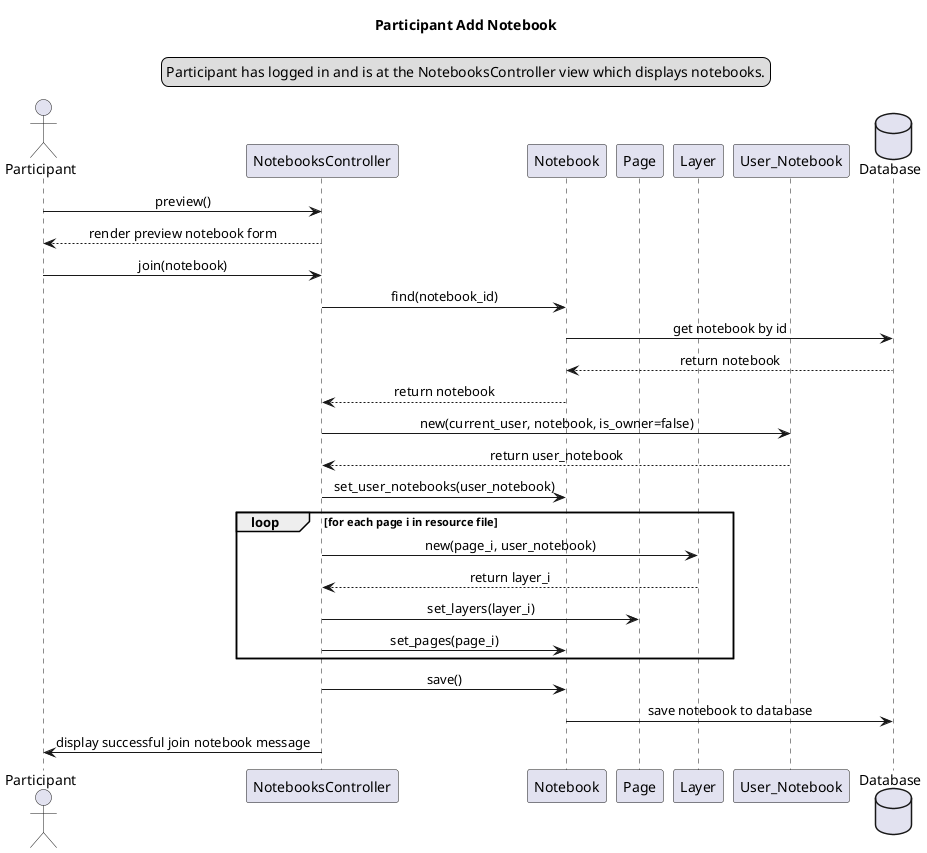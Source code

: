@startuml Participant Add Notebook
title Participant Add Notebook
skinparam sequenceMessageAlign center

legend top
Participant has logged in and is at the NotebooksController view which displays notebooks.
endlegend

actor Participant as partic
participant NotebooksController as nc
participant Notebook as nm
participant Page as pm
participant Layer as lm
participant User_Notebook as unm
database Database as db

partic -> nc: preview()
partic <-- nc : render preview notebook form
partic -> nc : join(notebook)
nc -> nm : find(notebook_id)
nm -> db : get notebook by id
db --> nm : return notebook
nm --> nc : return notebook
nc -> unm : new(current_user, notebook, is_owner=false)
nc <-- unm : return user_notebook
nc -> nm : set_user_notebooks(user_notebook)
loop for each page i in resource file
    nc -> lm : new(page_i, user_notebook)
    nc <-- lm : return layer_i
    nc -> pm : set_layers(layer_i)
    nc -> nm : set_pages(page_i)
end
nc -> nm : save()
nm -> db : save notebook to database

partic <- nc : display successful join notebook message

@enduml